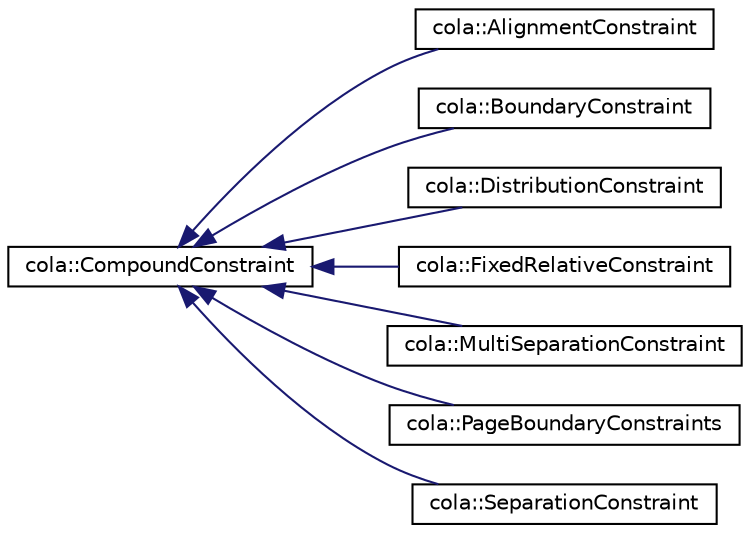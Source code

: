 digraph "Graphical Class Hierarchy"
{
  edge [fontname="Helvetica",fontsize="10",labelfontname="Helvetica",labelfontsize="10"];
  node [fontname="Helvetica",fontsize="10",shape=record];
  rankdir="LR";
  Node0 [label="cola::CompoundConstraint",height=0.2,width=0.4,color="black", fillcolor="white", style="filled",URL="$classcola_1_1CompoundConstraint.html",tooltip="An abstract base class for all high-level compound constraints. "];
  Node0 -> Node1 [dir="back",color="midnightblue",fontsize="10",style="solid",fontname="Helvetica"];
  Node1 [label="cola::AlignmentConstraint",height=0.2,width=0.4,color="black", fillcolor="white", style="filled",URL="$classcola_1_1AlignmentConstraint.html",tooltip="An alignment constraint specifies a alignment line that a set of nodes must be constrained to by an e..."];
  Node0 -> Node2 [dir="back",color="midnightblue",fontsize="10",style="solid",fontname="Helvetica"];
  Node2 [label="cola::BoundaryConstraint",height=0.2,width=0.4,color="black", fillcolor="white", style="filled",URL="$classcola_1_1BoundaryConstraint.html",tooltip="A boundary constraint specifies a bounding line that a set of nodes must be either to the left or rig..."];
  Node0 -> Node3 [dir="back",color="midnightblue",fontsize="10",style="solid",fontname="Helvetica"];
  Node3 [label="cola::DistributionConstraint",height=0.2,width=0.4,color="black", fillcolor="white", style="filled",URL="$classcola_1_1DistributionConstraint.html",tooltip="A distribution constraint specifies an ordered set of alignment constraints and a fixed separation re..."];
  Node0 -> Node4 [dir="back",color="midnightblue",fontsize="10",style="solid",fontname="Helvetica"];
  Node4 [label="cola::FixedRelativeConstraint",height=0.2,width=0.4,color="black", fillcolor="white", style="filled",URL="$classcola_1_1FixedRelativeConstraint.html",tooltip="A fixed-relative constraint specifies that a group of nodes are constrained to be fixed in position r..."];
  Node0 -> Node5 [dir="back",color="midnightblue",fontsize="10",style="solid",fontname="Helvetica"];
  Node5 [label="cola::MultiSeparationConstraint",height=0.2,width=0.4,color="black", fillcolor="white", style="filled",URL="$classcola_1_1MultiSeparationConstraint.html",tooltip="A multi-separation constraint Specifies a set of horizontal or vertical equal spacing constraints bet..."];
  Node0 -> Node6 [dir="back",color="midnightblue",fontsize="10",style="solid",fontname="Helvetica"];
  Node6 [label="cola::PageBoundaryConstraints",height=0.2,width=0.4,color="black", fillcolor="white", style="filled",URL="$classcola_1_1PageBoundaryConstraints.html",tooltip="A page boundary contraint specifies constraints that attempt to keep the given nodes within a defined..."];
  Node0 -> Node7 [dir="back",color="midnightblue",fontsize="10",style="solid",fontname="Helvetica"];
  Node7 [label="cola::SeparationConstraint",height=0.2,width=0.4,color="black", fillcolor="white", style="filled",URL="$classcola_1_1SeparationConstraint.html",tooltip="A separation constraint specifies a simple horizontal or vertical spacing constraint between 2 nodes ..."];
}
